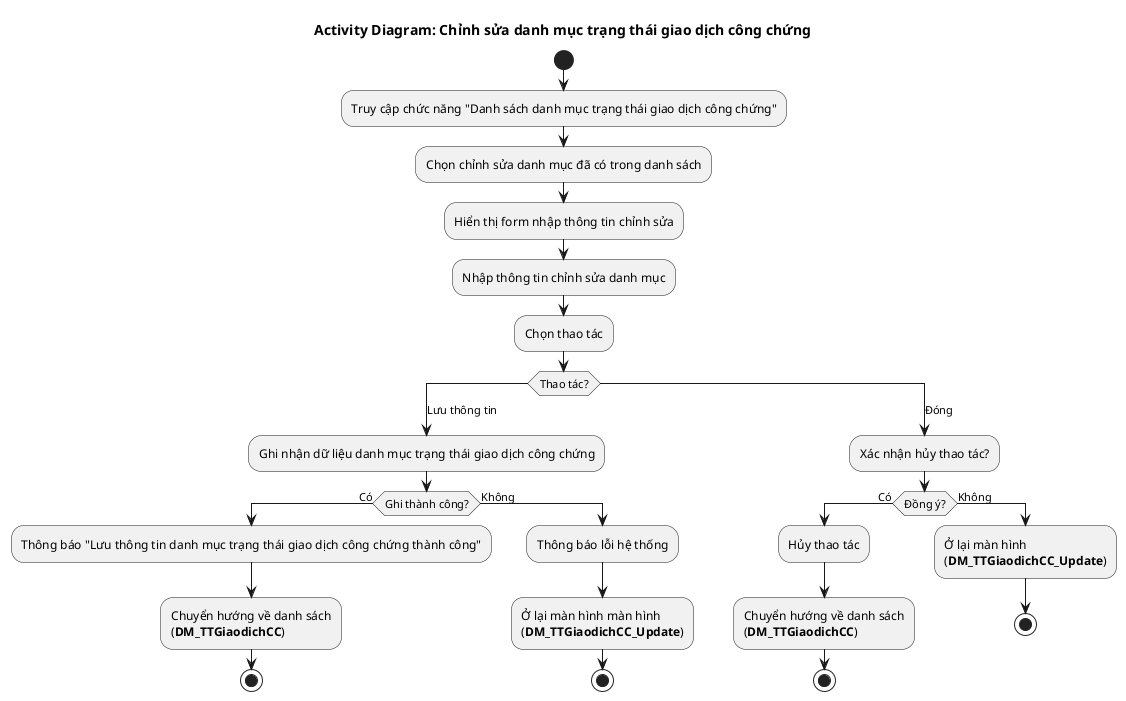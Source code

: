 @startuml DM_TTGiaodichCC_Update
!pragma layout smetana
title Activity Diagram: Chỉnh sửa danh mục trạng thái giao dịch công chứng
start
:Truy cập chức năng "Danh sách danh mục trạng thái giao dịch công chứng";
:Chọn chỉnh sửa danh mục đã có trong danh sách;
:Hiển thị form nhập thông tin chỉnh sửa;
:Nhập thông tin chỉnh sửa danh mục;
  :Chọn thao tác;
  switch (Thao tác?)
    case (Lưu thông tin)
      :Ghi nhận dữ liệu danh mục trạng thái giao dịch công chứng;
        if (Ghi thành công?) then (Có)
        :Thông báo "Lưu thông tin danh mục trạng thái giao dịch công chứng thành công";
        :Chuyển hướng về danh sách\n(**DM_TTGiaodichCC**);
        stop
      else (Không)
        :Thông báo lỗi hệ thống;
        :Ở lại màn hình màn hình\n(**DM_TTGiaodichCC_Update**);
        stop
      endif
    case (Đóng)
      :Xác nhận hủy thao tác?;
      if (Đồng ý?) then (Có)
        :Hủy thao tác;
        :Chuyển hướng về danh sách\n(**DM_TTGiaodichCC**);
        stop
      else (Không)
        :Ở lại màn hình\n(**DM_TTGiaodichCC_Update**);
        stop
      endif
  endswitch
@enduml
